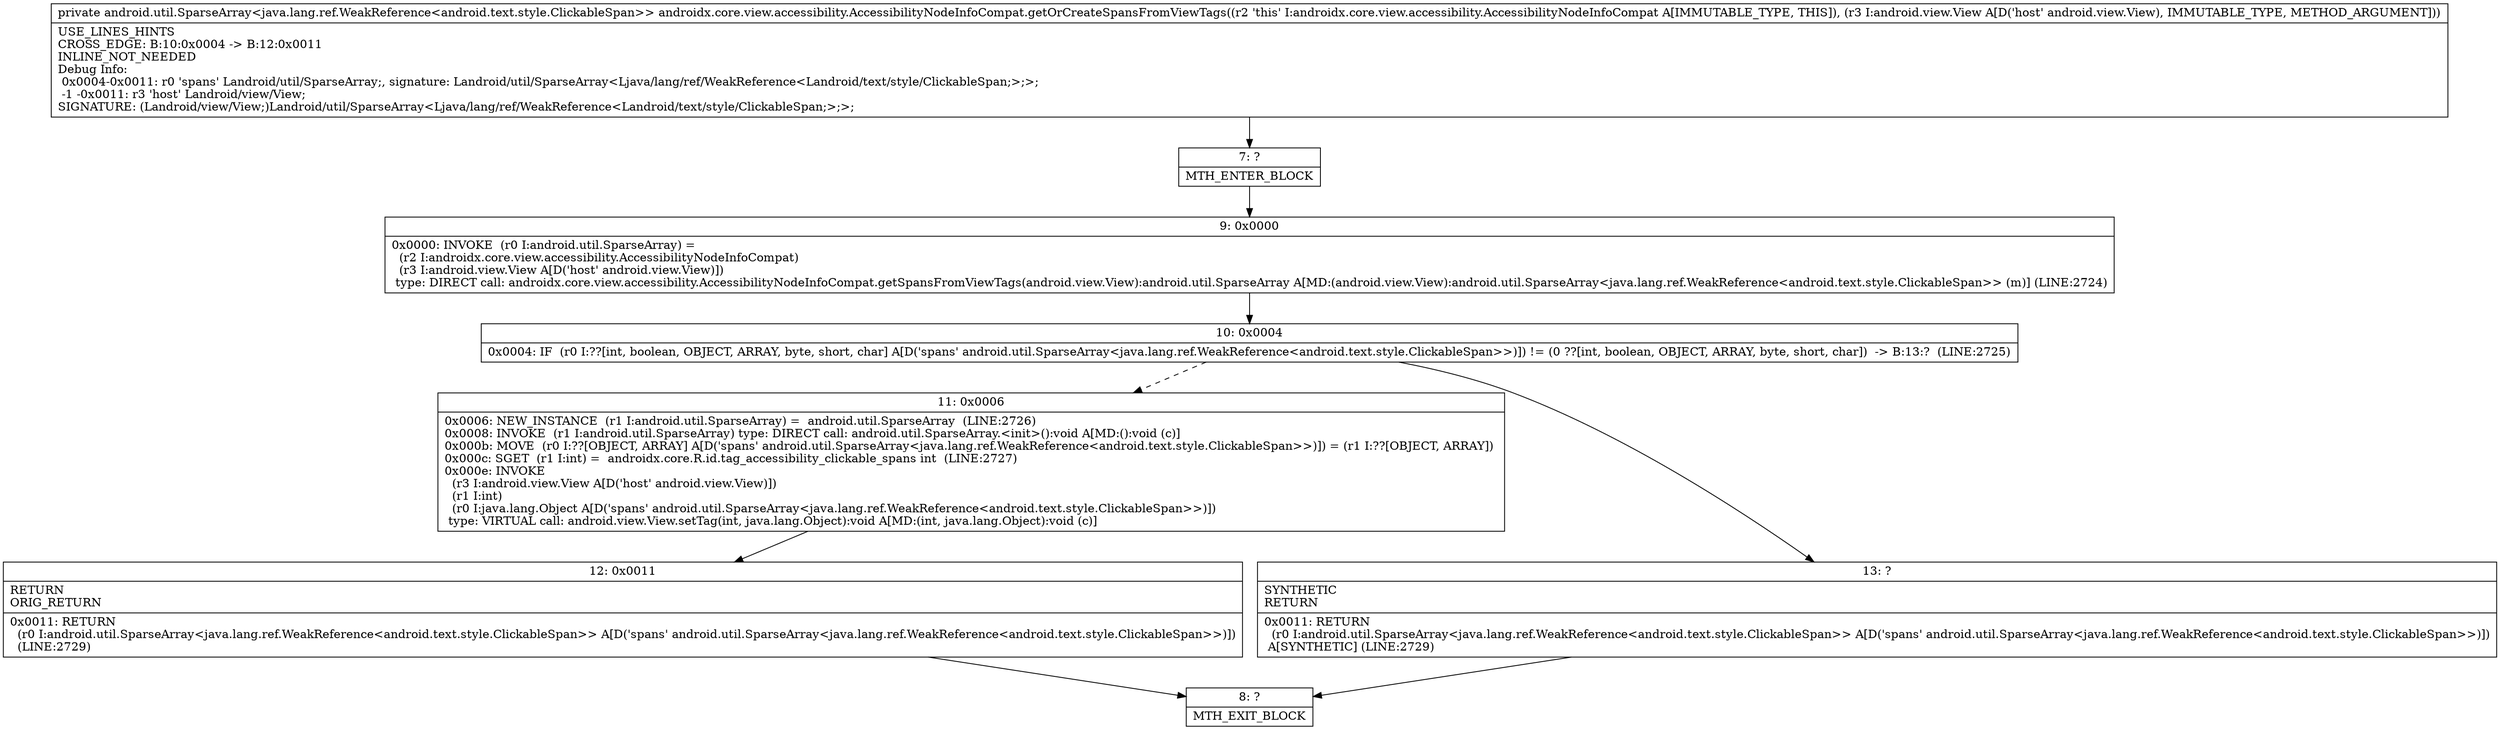 digraph "CFG forandroidx.core.view.accessibility.AccessibilityNodeInfoCompat.getOrCreateSpansFromViewTags(Landroid\/view\/View;)Landroid\/util\/SparseArray;" {
Node_7 [shape=record,label="{7\:\ ?|MTH_ENTER_BLOCK\l}"];
Node_9 [shape=record,label="{9\:\ 0x0000|0x0000: INVOKE  (r0 I:android.util.SparseArray) = \l  (r2 I:androidx.core.view.accessibility.AccessibilityNodeInfoCompat)\l  (r3 I:android.view.View A[D('host' android.view.View)])\l type: DIRECT call: androidx.core.view.accessibility.AccessibilityNodeInfoCompat.getSpansFromViewTags(android.view.View):android.util.SparseArray A[MD:(android.view.View):android.util.SparseArray\<java.lang.ref.WeakReference\<android.text.style.ClickableSpan\>\> (m)] (LINE:2724)\l}"];
Node_10 [shape=record,label="{10\:\ 0x0004|0x0004: IF  (r0 I:??[int, boolean, OBJECT, ARRAY, byte, short, char] A[D('spans' android.util.SparseArray\<java.lang.ref.WeakReference\<android.text.style.ClickableSpan\>\>)]) != (0 ??[int, boolean, OBJECT, ARRAY, byte, short, char])  \-\> B:13:?  (LINE:2725)\l}"];
Node_11 [shape=record,label="{11\:\ 0x0006|0x0006: NEW_INSTANCE  (r1 I:android.util.SparseArray) =  android.util.SparseArray  (LINE:2726)\l0x0008: INVOKE  (r1 I:android.util.SparseArray) type: DIRECT call: android.util.SparseArray.\<init\>():void A[MD:():void (c)]\l0x000b: MOVE  (r0 I:??[OBJECT, ARRAY] A[D('spans' android.util.SparseArray\<java.lang.ref.WeakReference\<android.text.style.ClickableSpan\>\>)]) = (r1 I:??[OBJECT, ARRAY]) \l0x000c: SGET  (r1 I:int) =  androidx.core.R.id.tag_accessibility_clickable_spans int  (LINE:2727)\l0x000e: INVOKE  \l  (r3 I:android.view.View A[D('host' android.view.View)])\l  (r1 I:int)\l  (r0 I:java.lang.Object A[D('spans' android.util.SparseArray\<java.lang.ref.WeakReference\<android.text.style.ClickableSpan\>\>)])\l type: VIRTUAL call: android.view.View.setTag(int, java.lang.Object):void A[MD:(int, java.lang.Object):void (c)]\l}"];
Node_12 [shape=record,label="{12\:\ 0x0011|RETURN\lORIG_RETURN\l|0x0011: RETURN  \l  (r0 I:android.util.SparseArray\<java.lang.ref.WeakReference\<android.text.style.ClickableSpan\>\> A[D('spans' android.util.SparseArray\<java.lang.ref.WeakReference\<android.text.style.ClickableSpan\>\>)])\l  (LINE:2729)\l}"];
Node_8 [shape=record,label="{8\:\ ?|MTH_EXIT_BLOCK\l}"];
Node_13 [shape=record,label="{13\:\ ?|SYNTHETIC\lRETURN\l|0x0011: RETURN  \l  (r0 I:android.util.SparseArray\<java.lang.ref.WeakReference\<android.text.style.ClickableSpan\>\> A[D('spans' android.util.SparseArray\<java.lang.ref.WeakReference\<android.text.style.ClickableSpan\>\>)])\l A[SYNTHETIC] (LINE:2729)\l}"];
MethodNode[shape=record,label="{private android.util.SparseArray\<java.lang.ref.WeakReference\<android.text.style.ClickableSpan\>\> androidx.core.view.accessibility.AccessibilityNodeInfoCompat.getOrCreateSpansFromViewTags((r2 'this' I:androidx.core.view.accessibility.AccessibilityNodeInfoCompat A[IMMUTABLE_TYPE, THIS]), (r3 I:android.view.View A[D('host' android.view.View), IMMUTABLE_TYPE, METHOD_ARGUMENT]))  | USE_LINES_HINTS\lCROSS_EDGE: B:10:0x0004 \-\> B:12:0x0011\lINLINE_NOT_NEEDED\lDebug Info:\l  0x0004\-0x0011: r0 'spans' Landroid\/util\/SparseArray;, signature: Landroid\/util\/SparseArray\<Ljava\/lang\/ref\/WeakReference\<Landroid\/text\/style\/ClickableSpan;\>;\>;\l  \-1 \-0x0011: r3 'host' Landroid\/view\/View;\lSIGNATURE: (Landroid\/view\/View;)Landroid\/util\/SparseArray\<Ljava\/lang\/ref\/WeakReference\<Landroid\/text\/style\/ClickableSpan;\>;\>;\l}"];
MethodNode -> Node_7;Node_7 -> Node_9;
Node_9 -> Node_10;
Node_10 -> Node_11[style=dashed];
Node_10 -> Node_13;
Node_11 -> Node_12;
Node_12 -> Node_8;
Node_13 -> Node_8;
}

